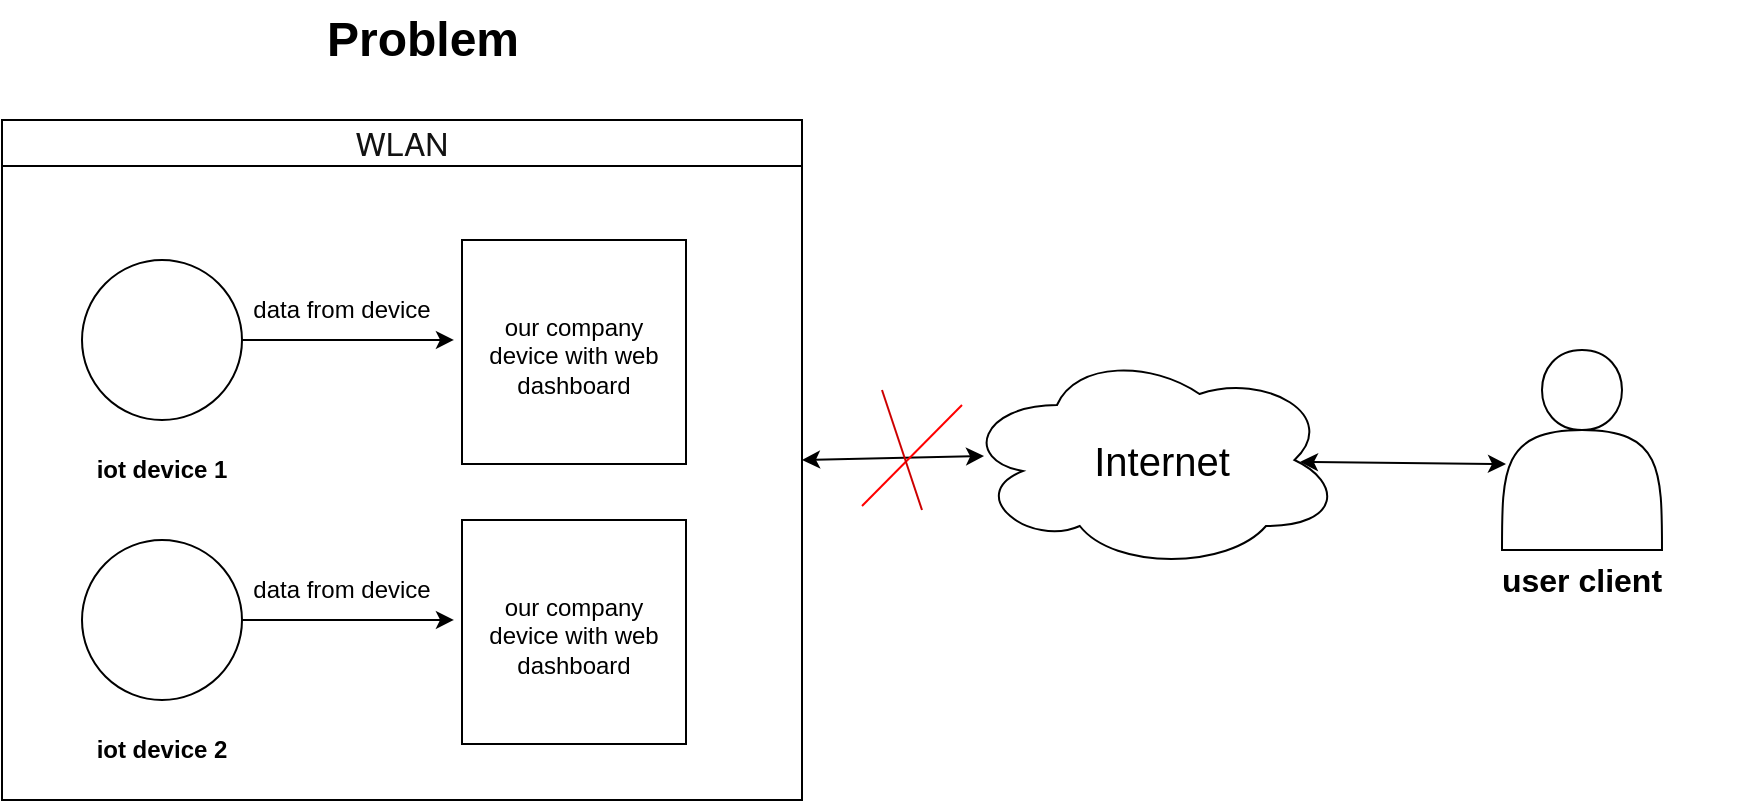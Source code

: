 <mxfile version="24.0.0" type="github">
  <diagram id="Hn36pXwipVA7mAJ-ox52" name="Domonit structure">
    <mxGraphModel dx="1434" dy="1924" grid="1" gridSize="10" guides="1" tooltips="1" connect="1" arrows="1" fold="1" page="1" pageScale="1" pageWidth="850" pageHeight="1100" math="0" shadow="0">
      <root>
        <mxCell id="0" />
        <mxCell id="1" parent="0" />
        <mxCell id="hxsp1SuiwFzNNJe0iCFT-2" value="&lt;div style=&quot;text-align: start;&quot;&gt;&lt;span style=&quot;background-color: initial; font-size: 16px; white-space-collapse: preserve; font-weight: normal;&quot;&gt;&lt;font color=&quot;#121212&quot; style=&quot;&quot; face=&quot;Google Sans, Helvetica Neue, sans-serif&quot;&gt;WLAN&lt;/font&gt;&lt;/span&gt;&lt;/div&gt;" style="swimlane;whiteSpace=wrap;html=1;" vertex="1" parent="1">
          <mxGeometry x="60" y="50" width="400" height="340" as="geometry" />
        </mxCell>
        <mxCell id="hxsp1SuiwFzNNJe0iCFT-3" value="" style="ellipse;whiteSpace=wrap;html=1;aspect=fixed;" vertex="1" parent="hxsp1SuiwFzNNJe0iCFT-2">
          <mxGeometry x="40" y="70" width="80" height="80" as="geometry" />
        </mxCell>
        <mxCell id="hxsp1SuiwFzNNJe0iCFT-4" value="iot device 1" style="text;html=1;align=center;verticalAlign=middle;whiteSpace=wrap;rounded=0;fontStyle=1" vertex="1" parent="hxsp1SuiwFzNNJe0iCFT-2">
          <mxGeometry x="10" y="160" width="140" height="30" as="geometry" />
        </mxCell>
        <mxCell id="hxsp1SuiwFzNNJe0iCFT-7" value="" style="whiteSpace=wrap;html=1;aspect=fixed;" vertex="1" parent="hxsp1SuiwFzNNJe0iCFT-2">
          <mxGeometry x="230" y="60" width="112" height="112" as="geometry" />
        </mxCell>
        <mxCell id="hxsp1SuiwFzNNJe0iCFT-9" value="" style="endArrow=classic;html=1;rounded=0;exitX=1;exitY=0.5;exitDx=0;exitDy=0;entryX=-0.036;entryY=0.446;entryDx=0;entryDy=0;entryPerimeter=0;" edge="1" parent="hxsp1SuiwFzNNJe0iCFT-2" source="hxsp1SuiwFzNNJe0iCFT-3" target="hxsp1SuiwFzNNJe0iCFT-7">
          <mxGeometry width="50" height="50" relative="1" as="geometry">
            <mxPoint x="160" y="210" as="sourcePoint" />
            <mxPoint x="220" y="180" as="targetPoint" />
          </mxGeometry>
        </mxCell>
        <mxCell id="hxsp1SuiwFzNNJe0iCFT-13" value="data from device" style="text;html=1;align=center;verticalAlign=middle;whiteSpace=wrap;rounded=0;" vertex="1" parent="hxsp1SuiwFzNNJe0iCFT-2">
          <mxGeometry x="100" y="80" width="140" height="30" as="geometry" />
        </mxCell>
        <mxCell id="hxsp1SuiwFzNNJe0iCFT-14" value="our company device with web dashboard" style="text;html=1;align=center;verticalAlign=middle;whiteSpace=wrap;rounded=0;" vertex="1" parent="hxsp1SuiwFzNNJe0iCFT-2">
          <mxGeometry x="239" y="85" width="94" height="65" as="geometry" />
        </mxCell>
        <mxCell id="hxsp1SuiwFzNNJe0iCFT-15" value="" style="ellipse;whiteSpace=wrap;html=1;aspect=fixed;" vertex="1" parent="hxsp1SuiwFzNNJe0iCFT-2">
          <mxGeometry x="40" y="210" width="80" height="80" as="geometry" />
        </mxCell>
        <mxCell id="hxsp1SuiwFzNNJe0iCFT-16" value="" style="whiteSpace=wrap;html=1;aspect=fixed;" vertex="1" parent="hxsp1SuiwFzNNJe0iCFT-2">
          <mxGeometry x="230" y="200" width="112" height="112" as="geometry" />
        </mxCell>
        <mxCell id="hxsp1SuiwFzNNJe0iCFT-17" value="" style="endArrow=classic;html=1;rounded=0;exitX=1;exitY=0.5;exitDx=0;exitDy=0;entryX=-0.036;entryY=0.446;entryDx=0;entryDy=0;entryPerimeter=0;" edge="1" parent="hxsp1SuiwFzNNJe0iCFT-2" source="hxsp1SuiwFzNNJe0iCFT-15" target="hxsp1SuiwFzNNJe0iCFT-16">
          <mxGeometry width="50" height="50" relative="1" as="geometry">
            <mxPoint x="160" y="350" as="sourcePoint" />
            <mxPoint x="220" y="320" as="targetPoint" />
          </mxGeometry>
        </mxCell>
        <mxCell id="hxsp1SuiwFzNNJe0iCFT-18" value="data from device" style="text;html=1;align=center;verticalAlign=middle;whiteSpace=wrap;rounded=0;" vertex="1" parent="hxsp1SuiwFzNNJe0iCFT-2">
          <mxGeometry x="100" y="220" width="140" height="30" as="geometry" />
        </mxCell>
        <mxCell id="hxsp1SuiwFzNNJe0iCFT-19" value="our company device with web dashboard" style="text;html=1;align=center;verticalAlign=middle;whiteSpace=wrap;rounded=0;" vertex="1" parent="hxsp1SuiwFzNNJe0iCFT-2">
          <mxGeometry x="239" y="225" width="94" height="65" as="geometry" />
        </mxCell>
        <mxCell id="hxsp1SuiwFzNNJe0iCFT-20" value="iot device 2" style="text;html=1;align=center;verticalAlign=middle;whiteSpace=wrap;rounded=0;fontStyle=1" vertex="1" parent="hxsp1SuiwFzNNJe0iCFT-2">
          <mxGeometry x="10" y="300" width="140" height="30" as="geometry" />
        </mxCell>
        <mxCell id="hxsp1SuiwFzNNJe0iCFT-5" value="" style="ellipse;shape=cloud;whiteSpace=wrap;html=1;" vertex="1" parent="1">
          <mxGeometry x="540" y="165" width="190" height="110" as="geometry" />
        </mxCell>
        <mxCell id="hxsp1SuiwFzNNJe0iCFT-6" value="&lt;font style=&quot;font-size: 20px;&quot;&gt;Internet&lt;/font&gt;" style="text;html=1;align=center;verticalAlign=middle;whiteSpace=wrap;rounded=0;" vertex="1" parent="1">
          <mxGeometry x="590" y="192.5" width="100" height="55" as="geometry" />
        </mxCell>
        <mxCell id="hxsp1SuiwFzNNJe0iCFT-23" value="" style="shape=actor;whiteSpace=wrap;html=1;" vertex="1" parent="1">
          <mxGeometry x="810" y="165" width="80" height="100" as="geometry" />
        </mxCell>
        <mxCell id="hxsp1SuiwFzNNJe0iCFT-24" value="&lt;font size=&quot;1&quot; style=&quot;&quot;&gt;&lt;b style=&quot;font-size: 16px;&quot;&gt;user client&lt;/b&gt;&lt;/font&gt;" style="text;html=1;align=center;verticalAlign=middle;whiteSpace=wrap;rounded=0;" vertex="1" parent="1">
          <mxGeometry x="770" y="265" width="160" height="30" as="geometry" />
        </mxCell>
        <mxCell id="hxsp1SuiwFzNNJe0iCFT-28" value="" style="endArrow=classic;startArrow=classic;html=1;rounded=0;exitX=1;exitY=0.5;exitDx=0;exitDy=0;entryX=0.058;entryY=0.482;entryDx=0;entryDy=0;entryPerimeter=0;" edge="1" parent="1" source="hxsp1SuiwFzNNJe0iCFT-2" target="hxsp1SuiwFzNNJe0iCFT-5">
          <mxGeometry width="50" height="50" relative="1" as="geometry">
            <mxPoint x="480" y="250" as="sourcePoint" />
            <mxPoint x="530" y="200" as="targetPoint" />
          </mxGeometry>
        </mxCell>
        <mxCell id="hxsp1SuiwFzNNJe0iCFT-29" value="" style="endArrow=classic;startArrow=classic;html=1;rounded=0;exitX=1;exitY=0.5;exitDx=0;exitDy=0;entryX=0.025;entryY=0.57;entryDx=0;entryDy=0;entryPerimeter=0;" edge="1" parent="1" target="hxsp1SuiwFzNNJe0iCFT-23">
          <mxGeometry width="50" height="50" relative="1" as="geometry">
            <mxPoint x="709" y="221" as="sourcePoint" />
            <mxPoint x="800" y="219" as="targetPoint" />
          </mxGeometry>
        </mxCell>
        <mxCell id="hxsp1SuiwFzNNJe0iCFT-34" value="" style="endArrow=none;html=1;rounded=0;fontColor=#CC0000;strokeColor=#FF0000;" edge="1" parent="1">
          <mxGeometry width="50" height="50" relative="1" as="geometry">
            <mxPoint x="490" y="243" as="sourcePoint" />
            <mxPoint x="540" y="192.5" as="targetPoint" />
          </mxGeometry>
        </mxCell>
        <mxCell id="hxsp1SuiwFzNNJe0iCFT-35" value="" style="endArrow=none;html=1;rounded=0;fontColor=#CC0000;labelBackgroundColor=#CC0000;strokeColor=#CC0000;" edge="1" parent="1">
          <mxGeometry width="50" height="50" relative="1" as="geometry">
            <mxPoint x="500" y="185" as="sourcePoint" />
            <mxPoint x="520" y="245" as="targetPoint" />
          </mxGeometry>
        </mxCell>
        <mxCell id="hxsp1SuiwFzNNJe0iCFT-36" value="Problem" style="text;strokeColor=none;fillColor=none;html=1;fontSize=24;fontStyle=1;verticalAlign=middle;align=center;" vertex="1" parent="1">
          <mxGeometry x="220" y="-10" width="100" height="40" as="geometry" />
        </mxCell>
      </root>
    </mxGraphModel>
  </diagram>
</mxfile>
